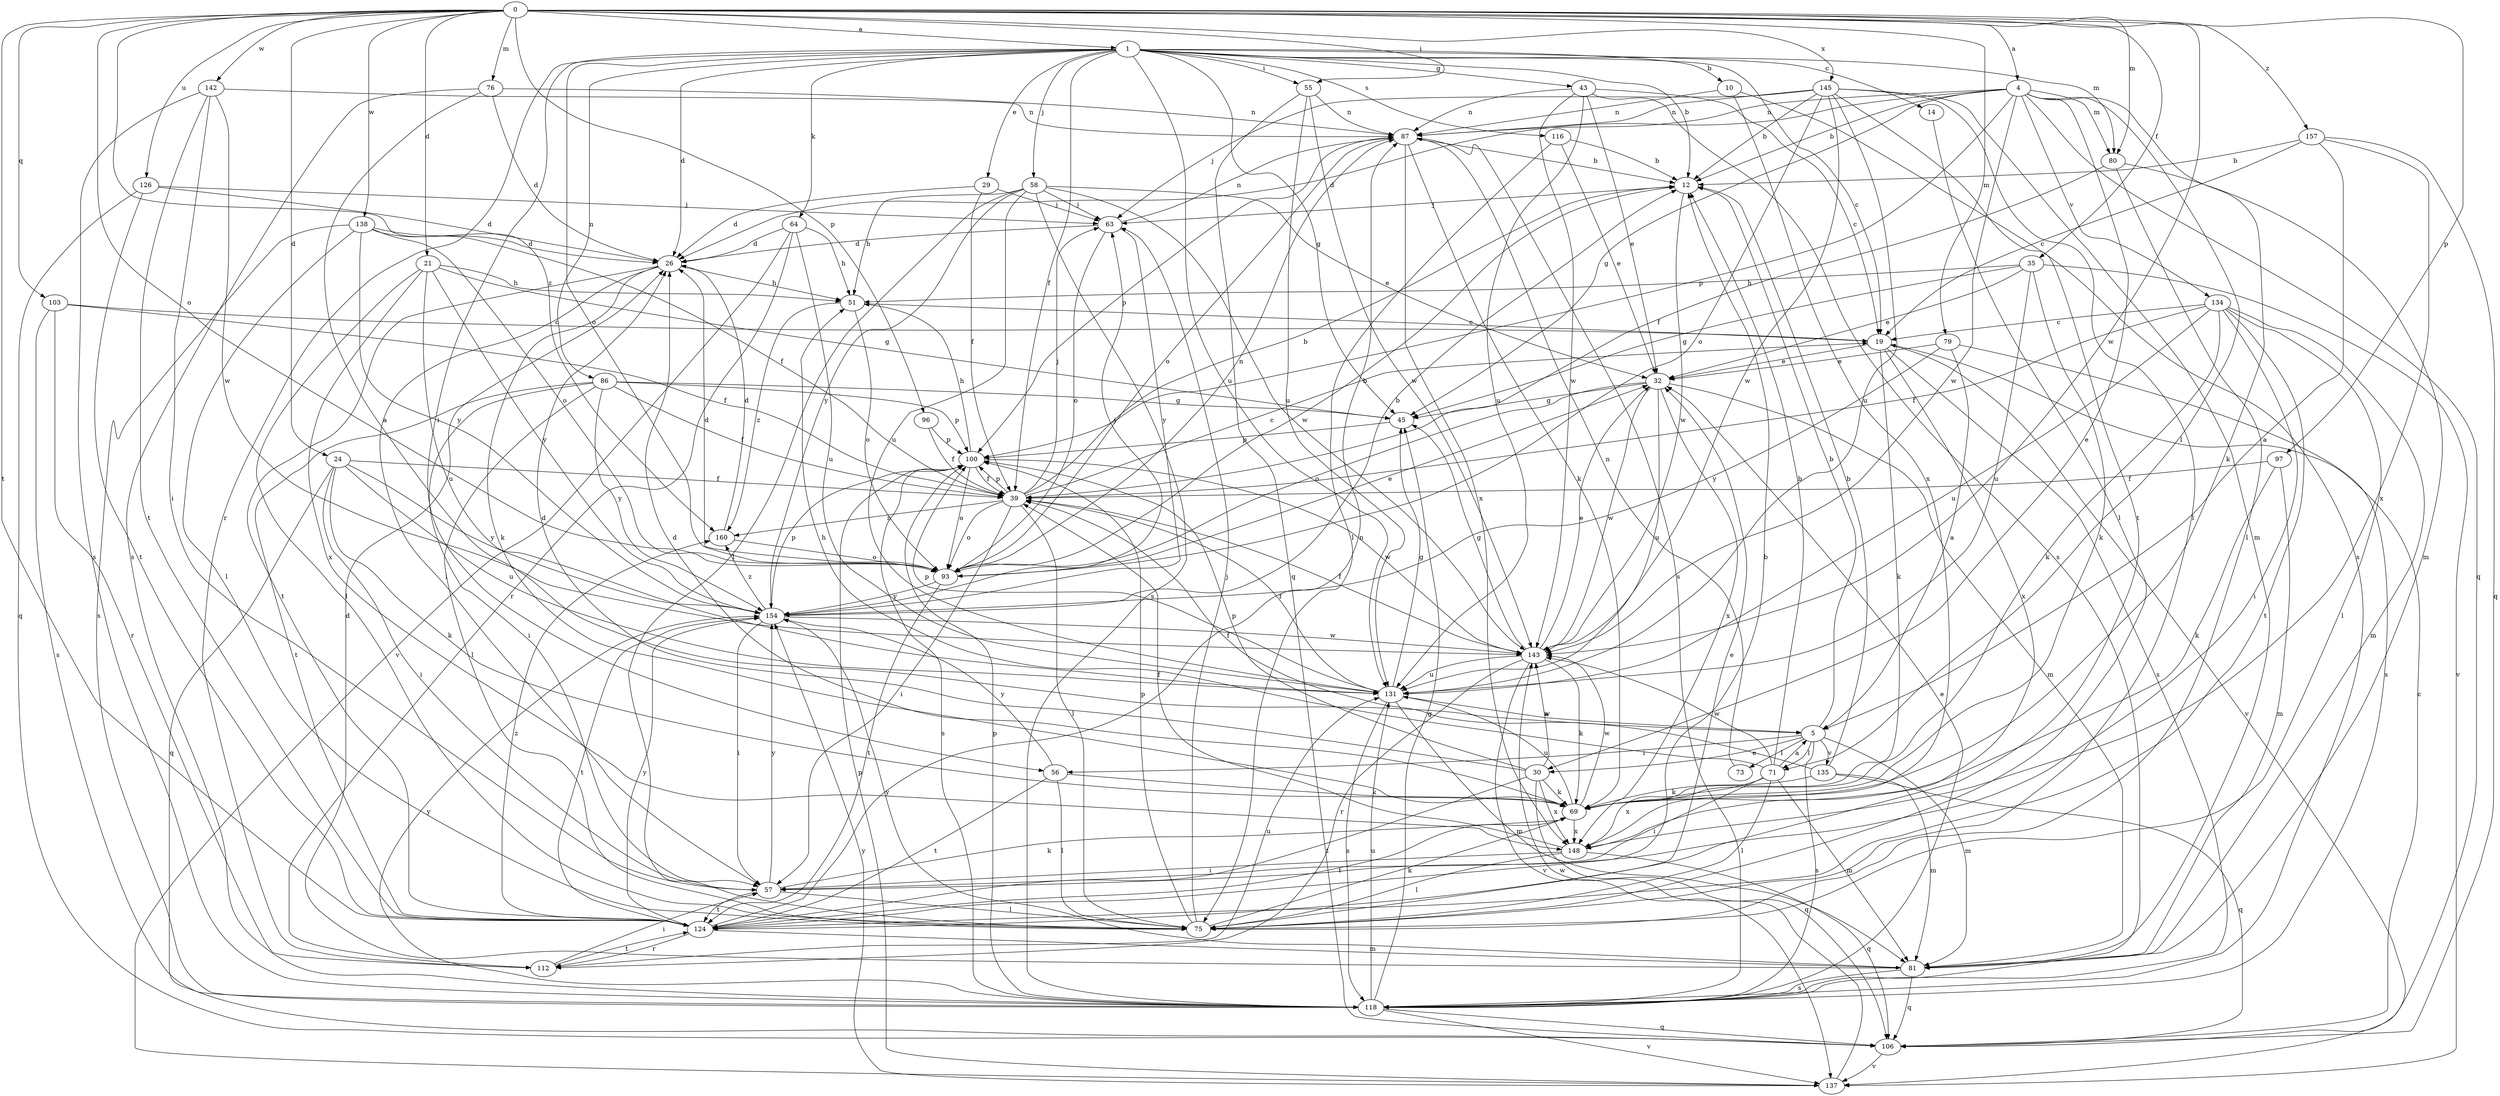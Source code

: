strict digraph  {
0;
1;
4;
5;
10;
12;
14;
19;
21;
24;
26;
29;
30;
32;
35;
39;
43;
45;
51;
55;
56;
57;
58;
63;
64;
69;
71;
73;
75;
76;
79;
80;
81;
86;
87;
93;
96;
97;
100;
103;
106;
112;
116;
118;
124;
126;
131;
134;
135;
137;
138;
142;
143;
145;
148;
154;
157;
160;
0 -> 1  [label=a];
0 -> 4  [label=a];
0 -> 21  [label=d];
0 -> 24  [label=d];
0 -> 35  [label=f];
0 -> 55  [label=i];
0 -> 76  [label=m];
0 -> 79  [label=m];
0 -> 80  [label=m];
0 -> 93  [label=o];
0 -> 96  [label=p];
0 -> 97  [label=p];
0 -> 103  [label=q];
0 -> 124  [label=t];
0 -> 126  [label=u];
0 -> 138  [label=w];
0 -> 142  [label=w];
0 -> 143  [label=w];
0 -> 145  [label=x];
0 -> 157  [label=z];
0 -> 160  [label=z];
1 -> 10  [label=b];
1 -> 12  [label=b];
1 -> 14  [label=c];
1 -> 19  [label=c];
1 -> 26  [label=d];
1 -> 29  [label=e];
1 -> 39  [label=f];
1 -> 43  [label=g];
1 -> 45  [label=g];
1 -> 55  [label=i];
1 -> 56  [label=i];
1 -> 58  [label=j];
1 -> 64  [label=k];
1 -> 80  [label=m];
1 -> 86  [label=n];
1 -> 93  [label=o];
1 -> 112  [label=r];
1 -> 116  [label=s];
1 -> 131  [label=u];
4 -> 12  [label=b];
4 -> 26  [label=d];
4 -> 30  [label=e];
4 -> 45  [label=g];
4 -> 69  [label=k];
4 -> 71  [label=l];
4 -> 80  [label=m];
4 -> 87  [label=n];
4 -> 100  [label=p];
4 -> 106  [label=q];
4 -> 134  [label=v];
4 -> 143  [label=w];
5 -> 12  [label=b];
5 -> 30  [label=e];
5 -> 56  [label=i];
5 -> 71  [label=l];
5 -> 73  [label=l];
5 -> 81  [label=m];
5 -> 118  [label=s];
5 -> 135  [label=v];
10 -> 87  [label=n];
10 -> 118  [label=s];
10 -> 148  [label=x];
12 -> 63  [label=j];
12 -> 143  [label=w];
14 -> 75  [label=l];
19 -> 32  [label=e];
19 -> 69  [label=k];
19 -> 118  [label=s];
19 -> 137  [label=v];
19 -> 148  [label=x];
21 -> 45  [label=g];
21 -> 51  [label=h];
21 -> 75  [label=l];
21 -> 131  [label=u];
21 -> 148  [label=x];
21 -> 154  [label=y];
24 -> 39  [label=f];
24 -> 57  [label=i];
24 -> 69  [label=k];
24 -> 106  [label=q];
24 -> 131  [label=u];
24 -> 154  [label=y];
26 -> 51  [label=h];
26 -> 57  [label=i];
26 -> 69  [label=k];
26 -> 124  [label=t];
29 -> 26  [label=d];
29 -> 39  [label=f];
29 -> 63  [label=j];
30 -> 26  [label=d];
30 -> 69  [label=k];
30 -> 100  [label=p];
30 -> 106  [label=q];
30 -> 124  [label=t];
30 -> 143  [label=w];
30 -> 148  [label=x];
32 -> 45  [label=g];
32 -> 81  [label=m];
32 -> 93  [label=o];
32 -> 131  [label=u];
32 -> 143  [label=w];
32 -> 148  [label=x];
35 -> 32  [label=e];
35 -> 45  [label=g];
35 -> 51  [label=h];
35 -> 69  [label=k];
35 -> 131  [label=u];
35 -> 137  [label=v];
39 -> 12  [label=b];
39 -> 19  [label=c];
39 -> 57  [label=i];
39 -> 63  [label=j];
39 -> 75  [label=l];
39 -> 93  [label=o];
39 -> 100  [label=p];
39 -> 160  [label=z];
43 -> 19  [label=c];
43 -> 32  [label=e];
43 -> 87  [label=n];
43 -> 118  [label=s];
43 -> 131  [label=u];
43 -> 143  [label=w];
45 -> 100  [label=p];
51 -> 19  [label=c];
51 -> 93  [label=o];
51 -> 160  [label=z];
55 -> 87  [label=n];
55 -> 106  [label=q];
55 -> 131  [label=u];
55 -> 143  [label=w];
56 -> 69  [label=k];
56 -> 75  [label=l];
56 -> 124  [label=t];
56 -> 154  [label=y];
57 -> 69  [label=k];
57 -> 75  [label=l];
57 -> 124  [label=t];
57 -> 154  [label=y];
58 -> 32  [label=e];
58 -> 51  [label=h];
58 -> 63  [label=j];
58 -> 75  [label=l];
58 -> 118  [label=s];
58 -> 131  [label=u];
58 -> 143  [label=w];
58 -> 154  [label=y];
63 -> 26  [label=d];
63 -> 87  [label=n];
63 -> 93  [label=o];
63 -> 154  [label=y];
64 -> 26  [label=d];
64 -> 51  [label=h];
64 -> 112  [label=r];
64 -> 131  [label=u];
64 -> 137  [label=v];
69 -> 26  [label=d];
69 -> 124  [label=t];
69 -> 131  [label=u];
69 -> 143  [label=w];
69 -> 148  [label=x];
71 -> 5  [label=a];
71 -> 12  [label=b];
71 -> 51  [label=h];
71 -> 57  [label=i];
71 -> 75  [label=l];
71 -> 81  [label=m];
71 -> 143  [label=w];
71 -> 148  [label=x];
73 -> 87  [label=n];
75 -> 32  [label=e];
75 -> 63  [label=j];
75 -> 69  [label=k];
75 -> 100  [label=p];
76 -> 5  [label=a];
76 -> 26  [label=d];
76 -> 87  [label=n];
76 -> 118  [label=s];
79 -> 5  [label=a];
79 -> 32  [label=e];
79 -> 118  [label=s];
79 -> 154  [label=y];
80 -> 39  [label=f];
80 -> 75  [label=l];
80 -> 81  [label=m];
81 -> 26  [label=d];
81 -> 106  [label=q];
81 -> 118  [label=s];
81 -> 154  [label=y];
86 -> 39  [label=f];
86 -> 45  [label=g];
86 -> 57  [label=i];
86 -> 75  [label=l];
86 -> 100  [label=p];
86 -> 124  [label=t];
86 -> 154  [label=y];
87 -> 12  [label=b];
87 -> 69  [label=k];
87 -> 93  [label=o];
87 -> 100  [label=p];
87 -> 118  [label=s];
87 -> 148  [label=x];
93 -> 12  [label=b];
93 -> 26  [label=d];
93 -> 32  [label=e];
93 -> 87  [label=n];
93 -> 124  [label=t];
93 -> 154  [label=y];
96 -> 39  [label=f];
96 -> 100  [label=p];
97 -> 39  [label=f];
97 -> 69  [label=k];
97 -> 81  [label=m];
100 -> 39  [label=f];
100 -> 51  [label=h];
100 -> 93  [label=o];
100 -> 118  [label=s];
100 -> 143  [label=w];
103 -> 19  [label=c];
103 -> 39  [label=f];
103 -> 112  [label=r];
103 -> 118  [label=s];
106 -> 19  [label=c];
106 -> 137  [label=v];
112 -> 57  [label=i];
112 -> 124  [label=t];
112 -> 131  [label=u];
116 -> 12  [label=b];
116 -> 32  [label=e];
116 -> 75  [label=l];
118 -> 32  [label=e];
118 -> 45  [label=g];
118 -> 100  [label=p];
118 -> 106  [label=q];
118 -> 131  [label=u];
118 -> 137  [label=v];
118 -> 154  [label=y];
124 -> 12  [label=b];
124 -> 81  [label=m];
124 -> 87  [label=n];
124 -> 112  [label=r];
124 -> 154  [label=y];
124 -> 160  [label=z];
126 -> 26  [label=d];
126 -> 63  [label=j];
126 -> 106  [label=q];
126 -> 124  [label=t];
131 -> 5  [label=a];
131 -> 39  [label=f];
131 -> 45  [label=g];
131 -> 81  [label=m];
131 -> 100  [label=p];
131 -> 118  [label=s];
134 -> 19  [label=c];
134 -> 39  [label=f];
134 -> 57  [label=i];
134 -> 69  [label=k];
134 -> 75  [label=l];
134 -> 81  [label=m];
134 -> 124  [label=t];
134 -> 131  [label=u];
135 -> 12  [label=b];
135 -> 39  [label=f];
135 -> 69  [label=k];
135 -> 81  [label=m];
135 -> 106  [label=q];
137 -> 100  [label=p];
137 -> 143  [label=w];
137 -> 154  [label=y];
138 -> 26  [label=d];
138 -> 39  [label=f];
138 -> 75  [label=l];
138 -> 93  [label=o];
138 -> 118  [label=s];
138 -> 154  [label=y];
142 -> 57  [label=i];
142 -> 87  [label=n];
142 -> 118  [label=s];
142 -> 124  [label=t];
142 -> 143  [label=w];
143 -> 32  [label=e];
143 -> 39  [label=f];
143 -> 45  [label=g];
143 -> 69  [label=k];
143 -> 112  [label=r];
143 -> 131  [label=u];
143 -> 137  [label=v];
145 -> 12  [label=b];
145 -> 63  [label=j];
145 -> 75  [label=l];
145 -> 81  [label=m];
145 -> 87  [label=n];
145 -> 93  [label=o];
145 -> 124  [label=t];
145 -> 131  [label=u];
145 -> 143  [label=w];
148 -> 39  [label=f];
148 -> 57  [label=i];
148 -> 75  [label=l];
148 -> 106  [label=q];
154 -> 12  [label=b];
154 -> 57  [label=i];
154 -> 63  [label=j];
154 -> 100  [label=p];
154 -> 124  [label=t];
154 -> 143  [label=w];
154 -> 160  [label=z];
157 -> 5  [label=a];
157 -> 12  [label=b];
157 -> 19  [label=c];
157 -> 106  [label=q];
157 -> 148  [label=x];
160 -> 26  [label=d];
160 -> 93  [label=o];
}
